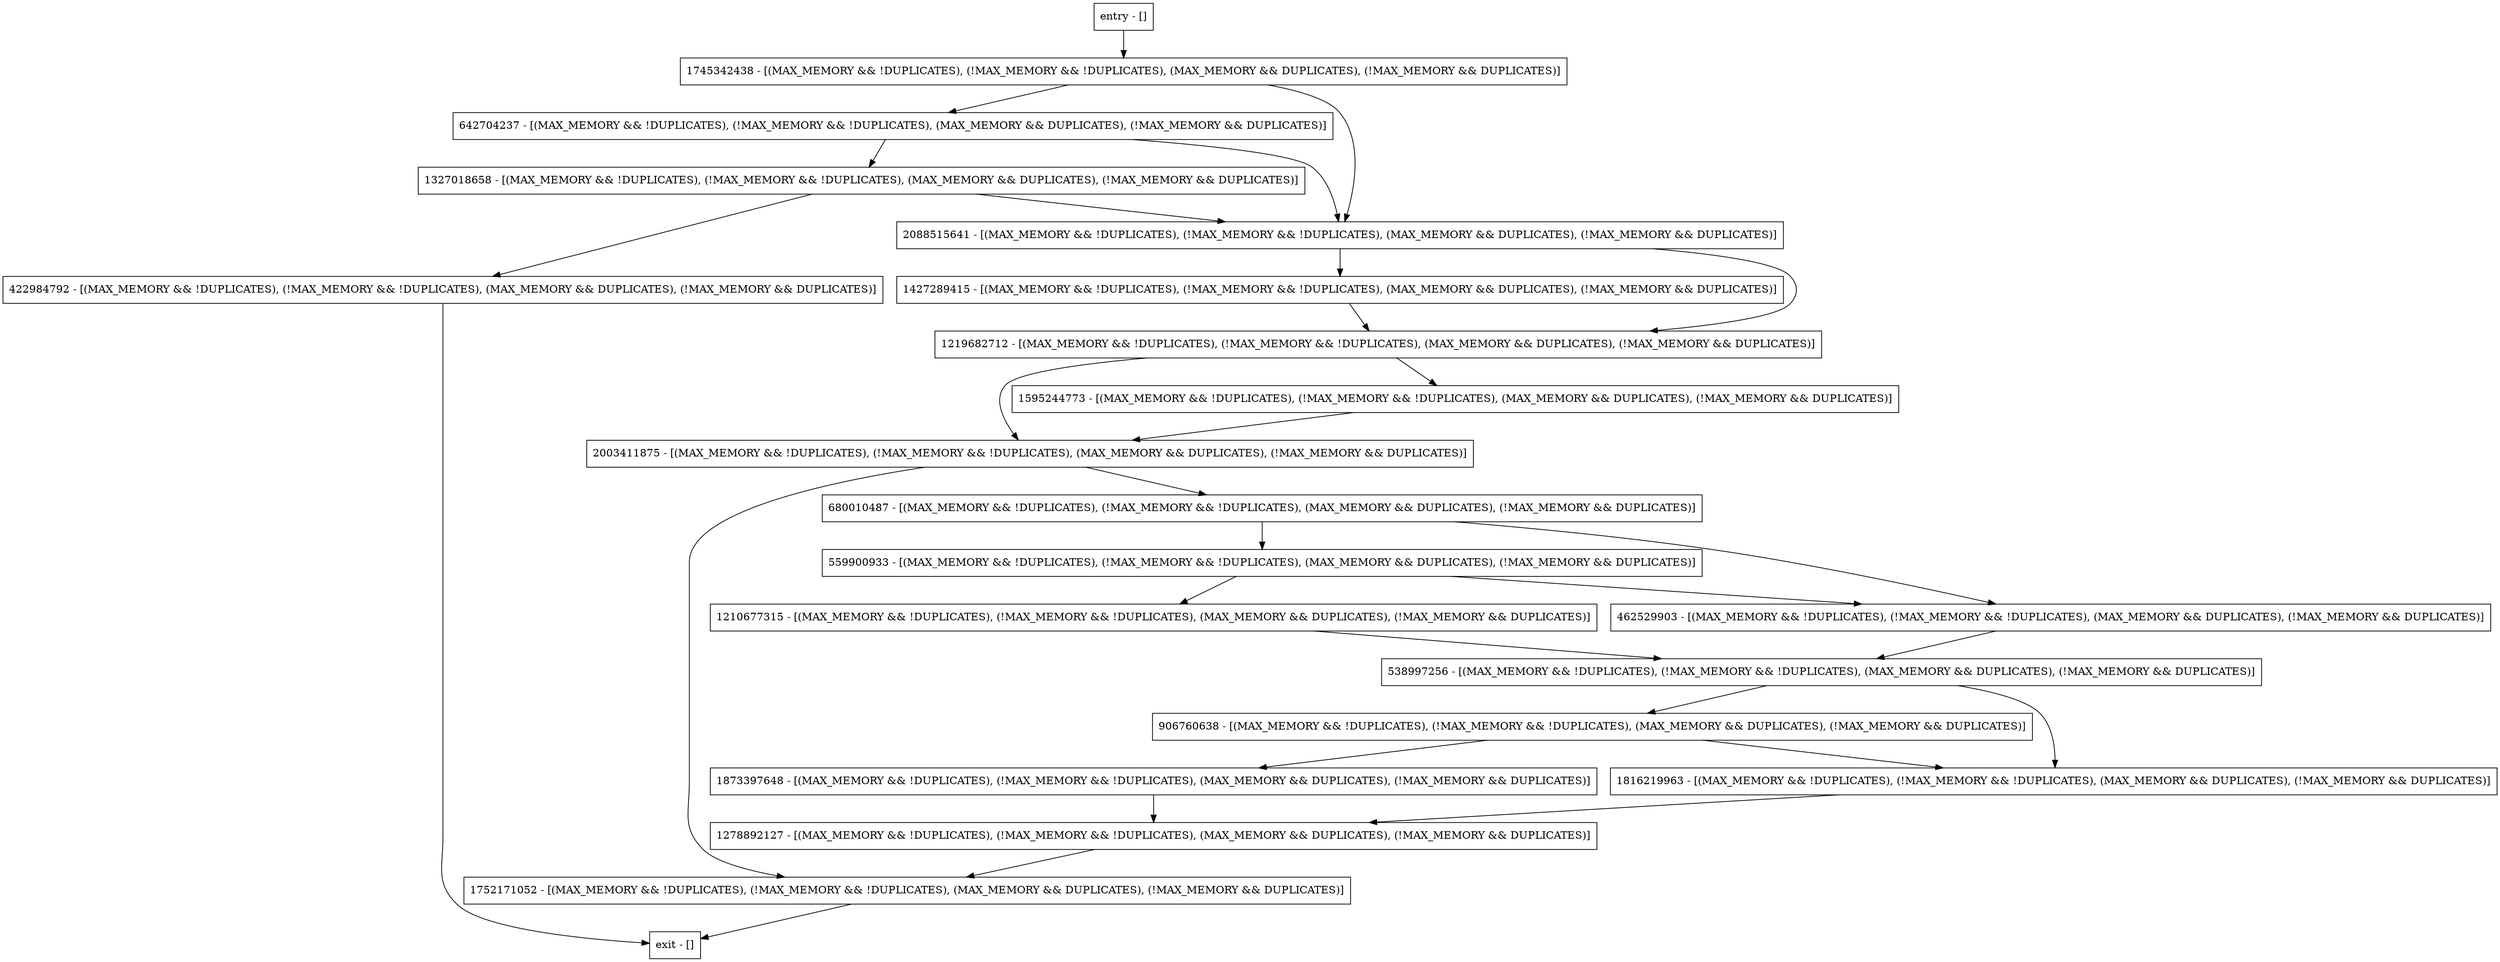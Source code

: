 digraph initWithEnvironment {
node [shape=record];
422984792 [label="422984792 - [(MAX_MEMORY && !DUPLICATES), (!MAX_MEMORY && !DUPLICATES), (MAX_MEMORY && DUPLICATES), (!MAX_MEMORY && DUPLICATES)]"];
1427289415 [label="1427289415 - [(MAX_MEMORY && !DUPLICATES), (!MAX_MEMORY && !DUPLICATES), (MAX_MEMORY && DUPLICATES), (!MAX_MEMORY && DUPLICATES)]"];
1873397648 [label="1873397648 - [(MAX_MEMORY && !DUPLICATES), (!MAX_MEMORY && !DUPLICATES), (MAX_MEMORY && DUPLICATES), (!MAX_MEMORY && DUPLICATES)]"];
906760638 [label="906760638 - [(MAX_MEMORY && !DUPLICATES), (!MAX_MEMORY && !DUPLICATES), (MAX_MEMORY && DUPLICATES), (!MAX_MEMORY && DUPLICATES)]"];
1745342438 [label="1745342438 - [(MAX_MEMORY && !DUPLICATES), (!MAX_MEMORY && !DUPLICATES), (MAX_MEMORY && DUPLICATES), (!MAX_MEMORY && DUPLICATES)]"];
1219682712 [label="1219682712 - [(MAX_MEMORY && !DUPLICATES), (!MAX_MEMORY && !DUPLICATES), (MAX_MEMORY && DUPLICATES), (!MAX_MEMORY && DUPLICATES)]"];
2003411875 [label="2003411875 - [(MAX_MEMORY && !DUPLICATES), (!MAX_MEMORY && !DUPLICATES), (MAX_MEMORY && DUPLICATES), (!MAX_MEMORY && DUPLICATES)]"];
1595244773 [label="1595244773 - [(MAX_MEMORY && !DUPLICATES), (!MAX_MEMORY && !DUPLICATES), (MAX_MEMORY && DUPLICATES), (!MAX_MEMORY && DUPLICATES)]"];
entry [label="entry - []"];
exit [label="exit - []"];
559900933 [label="559900933 - [(MAX_MEMORY && !DUPLICATES), (!MAX_MEMORY && !DUPLICATES), (MAX_MEMORY && DUPLICATES), (!MAX_MEMORY && DUPLICATES)]"];
538997256 [label="538997256 - [(MAX_MEMORY && !DUPLICATES), (!MAX_MEMORY && !DUPLICATES), (MAX_MEMORY && DUPLICATES), (!MAX_MEMORY && DUPLICATES)]"];
1278892127 [label="1278892127 - [(MAX_MEMORY && !DUPLICATES), (!MAX_MEMORY && !DUPLICATES), (MAX_MEMORY && DUPLICATES), (!MAX_MEMORY && DUPLICATES)]"];
642704237 [label="642704237 - [(MAX_MEMORY && !DUPLICATES), (!MAX_MEMORY && !DUPLICATES), (MAX_MEMORY && DUPLICATES), (!MAX_MEMORY && DUPLICATES)]"];
1752171052 [label="1752171052 - [(MAX_MEMORY && !DUPLICATES), (!MAX_MEMORY && !DUPLICATES), (MAX_MEMORY && DUPLICATES), (!MAX_MEMORY && DUPLICATES)]"];
1210677315 [label="1210677315 - [(MAX_MEMORY && !DUPLICATES), (!MAX_MEMORY && !DUPLICATES), (MAX_MEMORY && DUPLICATES), (!MAX_MEMORY && DUPLICATES)]"];
1816219963 [label="1816219963 - [(MAX_MEMORY && !DUPLICATES), (!MAX_MEMORY && !DUPLICATES), (MAX_MEMORY && DUPLICATES), (!MAX_MEMORY && DUPLICATES)]"];
462529903 [label="462529903 - [(MAX_MEMORY && !DUPLICATES), (!MAX_MEMORY && !DUPLICATES), (MAX_MEMORY && DUPLICATES), (!MAX_MEMORY && DUPLICATES)]"];
680010487 [label="680010487 - [(MAX_MEMORY && !DUPLICATES), (!MAX_MEMORY && !DUPLICATES), (MAX_MEMORY && DUPLICATES), (!MAX_MEMORY && DUPLICATES)]"];
1327018658 [label="1327018658 - [(MAX_MEMORY && !DUPLICATES), (!MAX_MEMORY && !DUPLICATES), (MAX_MEMORY && DUPLICATES), (!MAX_MEMORY && DUPLICATES)]"];
2088515641 [label="2088515641 - [(MAX_MEMORY && !DUPLICATES), (!MAX_MEMORY && !DUPLICATES), (MAX_MEMORY && DUPLICATES), (!MAX_MEMORY && DUPLICATES)]"];
entry;
exit;
422984792 -> exit;
1427289415 -> 1219682712;
1873397648 -> 1278892127;
906760638 -> 1873397648;
906760638 -> 1816219963;
1745342438 -> 642704237;
1745342438 -> 2088515641;
1219682712 -> 2003411875;
1219682712 -> 1595244773;
2003411875 -> 1752171052;
2003411875 -> 680010487;
1595244773 -> 2003411875;
entry -> 1745342438;
559900933 -> 1210677315;
559900933 -> 462529903;
538997256 -> 906760638;
538997256 -> 1816219963;
1278892127 -> 1752171052;
642704237 -> 1327018658;
642704237 -> 2088515641;
1752171052 -> exit;
1210677315 -> 538997256;
1816219963 -> 1278892127;
462529903 -> 538997256;
680010487 -> 559900933;
680010487 -> 462529903;
1327018658 -> 422984792;
1327018658 -> 2088515641;
2088515641 -> 1427289415;
2088515641 -> 1219682712;
}
